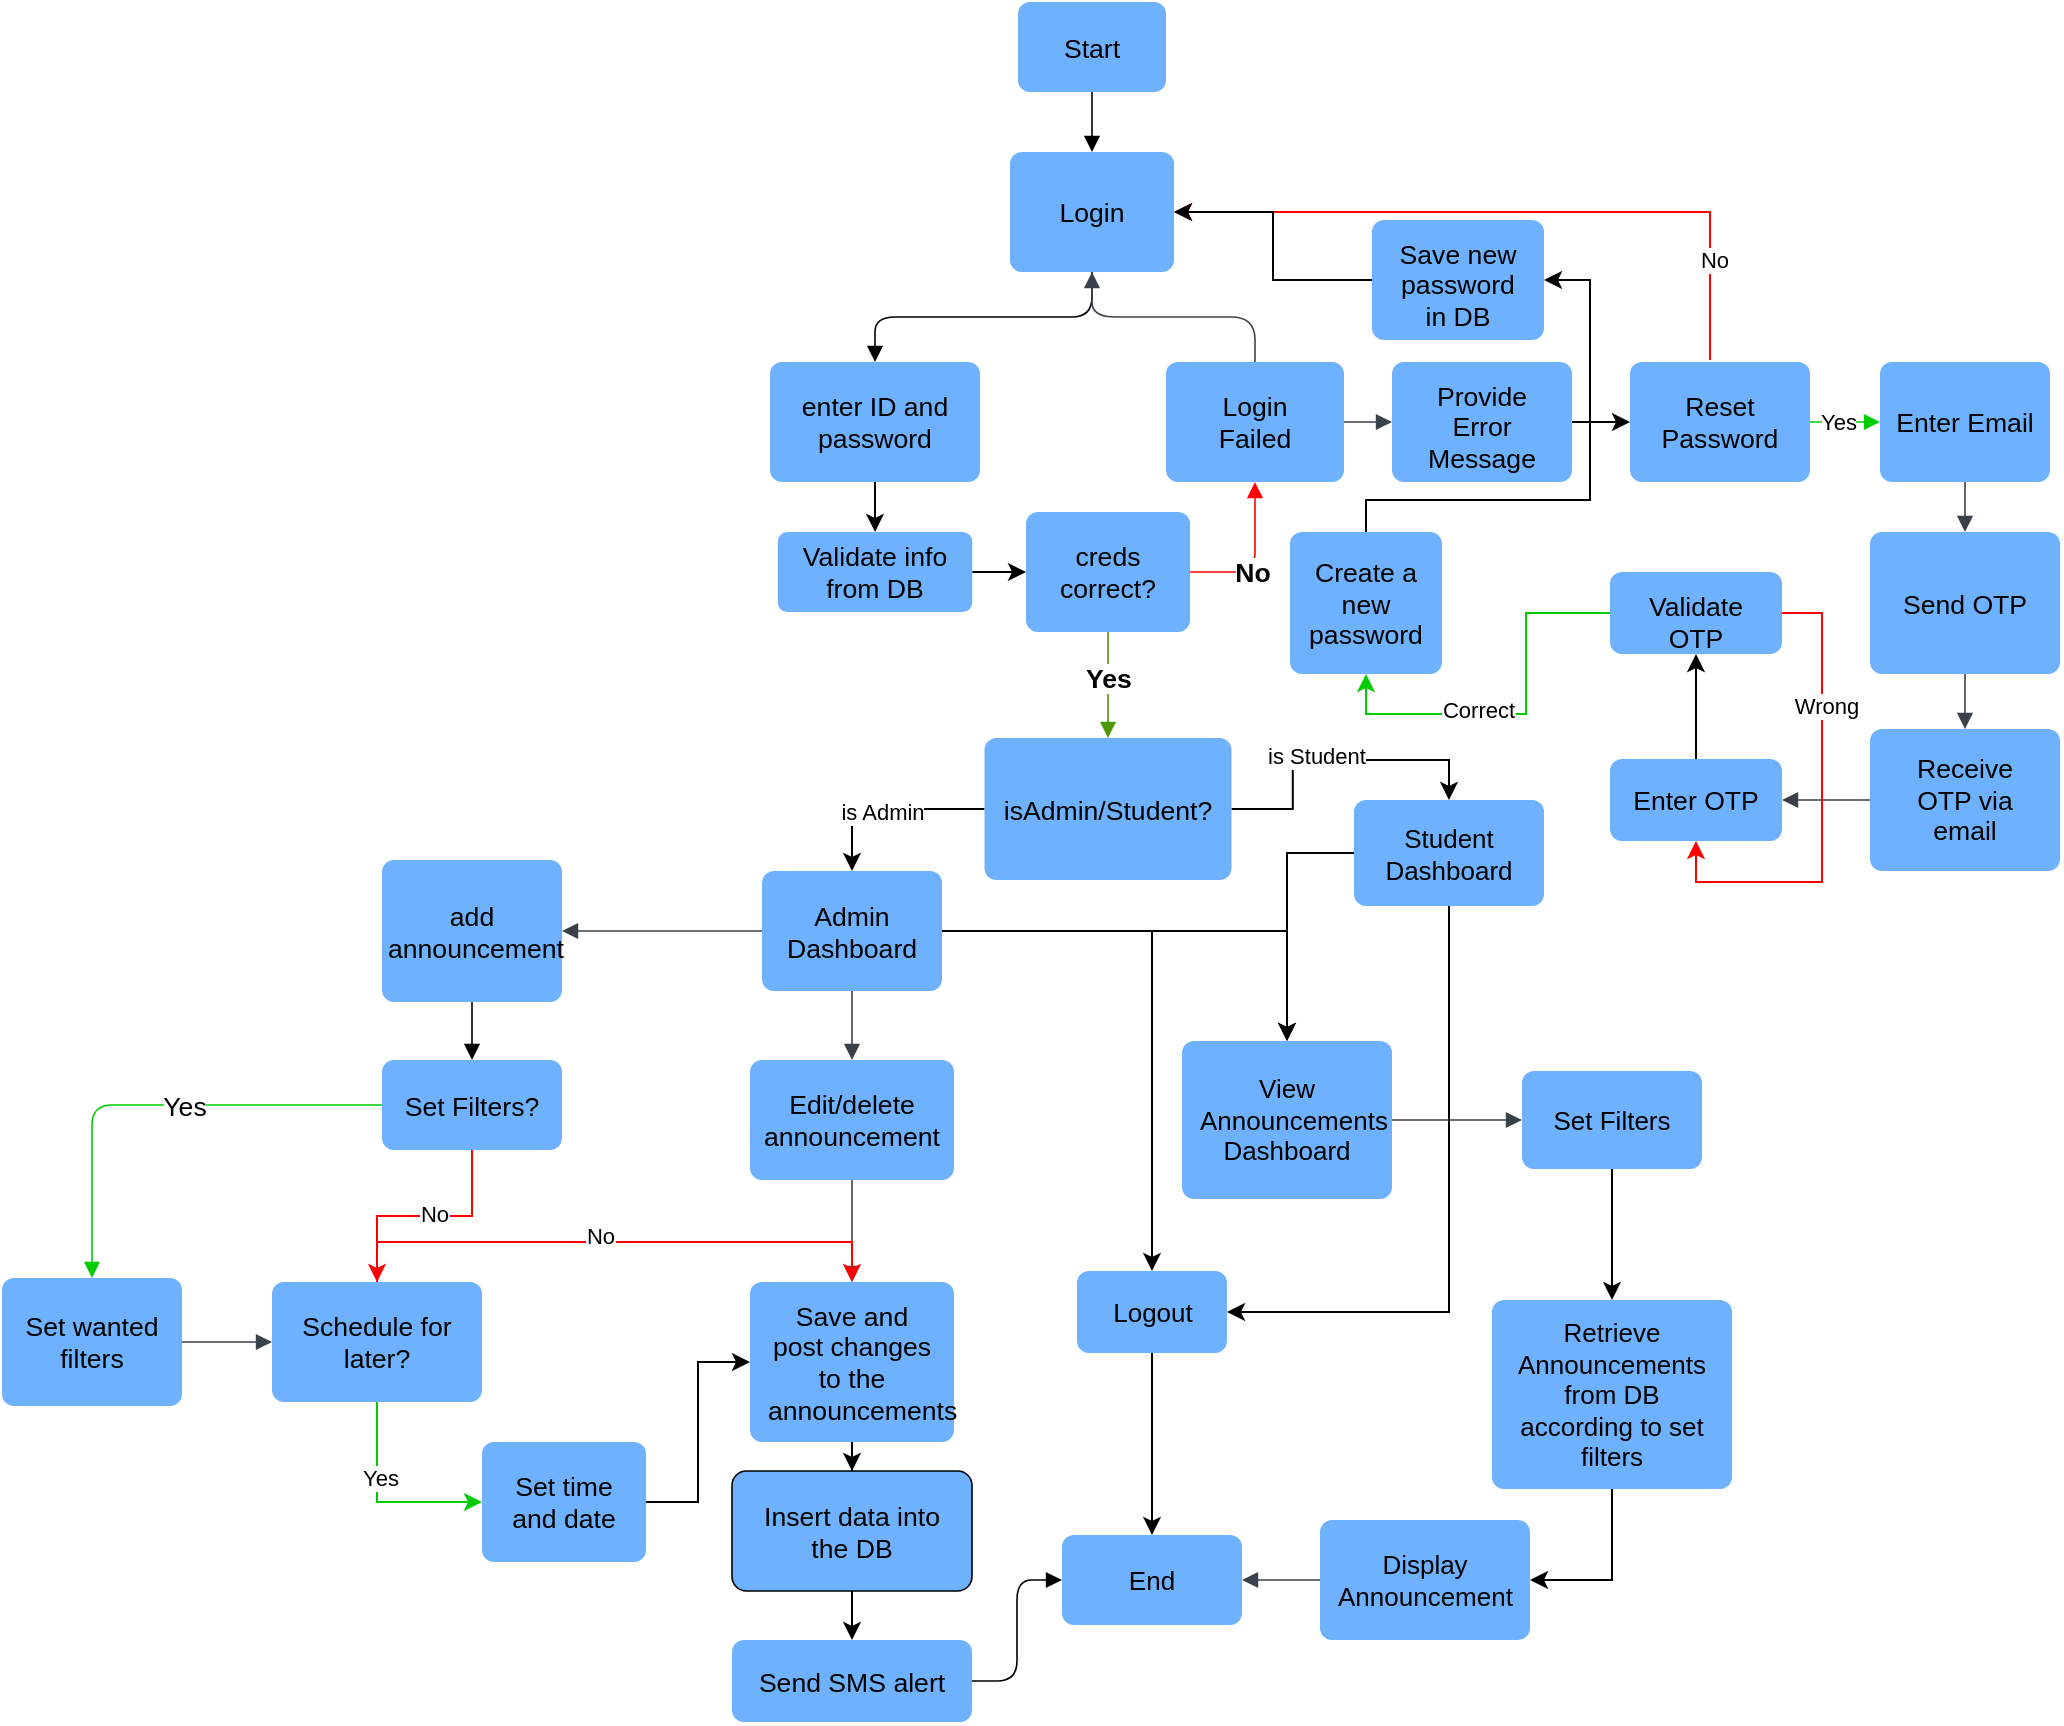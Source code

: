 <mxfile version="24.7.17">
  <diagram name="Page-1" id="hnkYcMc3-_ZvjjTsAqQE">
    <mxGraphModel dx="388" dy="1336" grid="1" gridSize="10" guides="1" tooltips="1" connect="1" arrows="1" fold="1" page="1" pageScale="1" pageWidth="850" pageHeight="1100" math="0" shadow="0">
      <root>
        <mxCell id="0" />
        <mxCell id="1" parent="0" />
        <mxCell id="nOGUD8oPhojXjb2V401F-4" style="edgeStyle=orthogonalEdgeStyle;rounded=0;orthogonalLoop=1;jettySize=auto;html=1;entryX=1;entryY=0.5;entryDx=0;entryDy=0;exitX=0.5;exitY=1;exitDx=0;exitDy=0;" edge="1" parent="1" source="2_ZXfGWKhNFeL8eyKXLf-51" target="2_ZXfGWKhNFeL8eyKXLf-75">
          <mxGeometry relative="1" as="geometry" />
        </mxCell>
        <mxCell id="nOGUD8oPhojXjb2V401F-7" style="edgeStyle=orthogonalEdgeStyle;rounded=0;orthogonalLoop=1;jettySize=auto;html=1;entryX=0.5;entryY=0;entryDx=0;entryDy=0;exitX=0;exitY=0.5;exitDx=0;exitDy=0;" edge="1" parent="1" source="2_ZXfGWKhNFeL8eyKXLf-51" target="2_ZXfGWKhNFeL8eyKXLf-53">
          <mxGeometry relative="1" as="geometry" />
        </mxCell>
        <mxCell id="2_ZXfGWKhNFeL8eyKXLf-51" value="Student Dashboard" style="html=1;overflow=block;blockSpacing=1;whiteSpace=wrap;fontSize=13;align=center;spacing=9;strokeOpacity=0;fillOpacity=100;rounded=1;absoluteArcSize=1;arcSize=12;fillColor=#6db1ff;strokeWidth=0.8;lucidId=y0DcVVx8MoYn;" parent="1" vertex="1">
          <mxGeometry x="1292" y="-240" width="95" height="53" as="geometry" />
        </mxCell>
        <mxCell id="2_ZXfGWKhNFeL8eyKXLf-53" value="View Announcements Dashboard" style="html=1;overflow=block;blockSpacing=1;whiteSpace=wrap;fontSize=13;align=center;spacing=9;strokeOpacity=0;fillOpacity=100;rounded=1;absoluteArcSize=1;arcSize=12;fillColor=#6db1ff;strokeWidth=0.8;lucidId=L_DcjFfuvI_m;" parent="1" vertex="1">
          <mxGeometry x="1206" y="-119.5" width="105" height="79" as="geometry" />
        </mxCell>
        <mxCell id="2_ZXfGWKhNFeL8eyKXLf-54" value="" style="html=1;jettySize=18;whiteSpace=wrap;fontSize=13;strokeColor=#3a414a;strokeOpacity=100;strokeWidth=0.8;rounded=1;arcSize=24;edgeStyle=orthogonalEdgeStyle;startArrow=none;endArrow=block;endFill=1;exitX=1;exitY=0.5;exitPerimeter=0;entryX=0;entryY=0.5;entryPerimeter=0;lucidId=kaEccWbBQLFC;" parent="1" source="2_ZXfGWKhNFeL8eyKXLf-53" target="2_ZXfGWKhNFeL8eyKXLf-55" edge="1">
          <mxGeometry width="100" height="100" relative="1" as="geometry">
            <Array as="points" />
          </mxGeometry>
        </mxCell>
        <mxCell id="nOGUD8oPhojXjb2V401F-1" style="edgeStyle=orthogonalEdgeStyle;rounded=0;orthogonalLoop=1;jettySize=auto;html=1;" edge="1" parent="1" source="2_ZXfGWKhNFeL8eyKXLf-55" target="2_ZXfGWKhNFeL8eyKXLf-57">
          <mxGeometry relative="1" as="geometry" />
        </mxCell>
        <mxCell id="2_ZXfGWKhNFeL8eyKXLf-55" value="Set Filters " style="html=1;overflow=block;blockSpacing=1;whiteSpace=wrap;fontSize=13;align=center;spacing=3.8;strokeOpacity=0;fillOpacity=100;rounded=1;absoluteArcSize=1;arcSize=12;fillColor=#6db1ff;strokeWidth=0.8;lucidId=_aEc2pXezhp2;" parent="1" vertex="1">
          <mxGeometry x="1376" y="-104.5" width="90" height="49" as="geometry" />
        </mxCell>
        <mxCell id="nOGUD8oPhojXjb2V401F-20" style="edgeStyle=orthogonalEdgeStyle;rounded=0;orthogonalLoop=1;jettySize=auto;html=1;entryX=1;entryY=0.5;entryDx=0;entryDy=0;exitX=0.5;exitY=1;exitDx=0;exitDy=0;" edge="1" parent="1" source="2_ZXfGWKhNFeL8eyKXLf-57" target="2_ZXfGWKhNFeL8eyKXLf-59">
          <mxGeometry relative="1" as="geometry">
            <mxPoint x="1446" y="145.5" as="targetPoint" />
          </mxGeometry>
        </mxCell>
        <mxCell id="2_ZXfGWKhNFeL8eyKXLf-57" value="Retrieve Announcements from DB according to set filters" style="html=1;overflow=block;blockSpacing=1;whiteSpace=wrap;fontSize=13;align=center;spacing=9;strokeOpacity=0;fillOpacity=100;rounded=1;absoluteArcSize=1;arcSize=12;fillColor=#6db1ff;strokeWidth=0.8;lucidId=tbEcQM6pkeNV;" parent="1" vertex="1">
          <mxGeometry x="1361" y="10" width="120" height="94.5" as="geometry" />
        </mxCell>
        <mxCell id="2_ZXfGWKhNFeL8eyKXLf-59" value="Display Announcement " style="html=1;overflow=block;blockSpacing=1;whiteSpace=wrap;fontSize=13;align=center;spacing=9;strokeOpacity=0;fillOpacity=100;rounded=1;absoluteArcSize=1;arcSize=12;fillColor=#6db1ff;strokeWidth=0.8;lucidId=VbEcYOm9IM2N;" parent="1" vertex="1">
          <mxGeometry x="1275" y="120" width="105" height="60" as="geometry" />
        </mxCell>
        <mxCell id="2_ZXfGWKhNFeL8eyKXLf-60" value="" style="html=1;jettySize=18;whiteSpace=wrap;fontSize=13;strokeColor=#3a414a;strokeOpacity=100;strokeWidth=0.8;rounded=1;arcSize=24;edgeStyle=orthogonalEdgeStyle;startArrow=none;endArrow=block;endFill=1;exitX=0;exitY=0.5;exitPerimeter=0;entryX=1;entryY=0.5;entryPerimeter=0;lucidId=B7-erczUqKDB;" parent="1" source="2_ZXfGWKhNFeL8eyKXLf-59" target="2_ZXfGWKhNFeL8eyKXLf-73" edge="1">
          <mxGeometry width="100" height="100" relative="1" as="geometry">
            <Array as="points" />
          </mxGeometry>
        </mxCell>
        <mxCell id="2_ZXfGWKhNFeL8eyKXLf-73" value="End" style="html=1;overflow=block;blockSpacing=1;whiteSpace=wrap;fontSize=13;align=center;spacing=9;strokeOpacity=0;fillOpacity=100;rounded=1;absoluteArcSize=1;arcSize=12;fillColor=#6db1ff;strokeWidth=0.8;lucidId=kU-eMG0X.NSm;" parent="1" vertex="1">
          <mxGeometry x="1146" y="127.5" width="90" height="45" as="geometry" />
        </mxCell>
        <mxCell id="nOGUD8oPhojXjb2V401F-3" style="edgeStyle=orthogonalEdgeStyle;rounded=0;orthogonalLoop=1;jettySize=auto;html=1;exitX=0.5;exitY=1;exitDx=0;exitDy=0;" edge="1" parent="1" source="2_ZXfGWKhNFeL8eyKXLf-75" target="2_ZXfGWKhNFeL8eyKXLf-73">
          <mxGeometry relative="1" as="geometry" />
        </mxCell>
        <mxCell id="2_ZXfGWKhNFeL8eyKXLf-75" value="Logout" style="html=1;overflow=block;blockSpacing=1;whiteSpace=wrap;fontSize=13;align=center;spacing=9;strokeColor=#unset;fillOpacity=100;rounded=1;absoluteArcSize=1;arcSize=12;fillColor=#6db1ff;strokeWidth=NaN;lucidId=mg_eoGDlmvcu;" parent="1" vertex="1">
          <mxGeometry x="1153.5" y="-4.5" width="75" height="41" as="geometry" />
        </mxCell>
        <mxCell id="2_ZXfGWKhNFeL8eyKXLf-134" value="" style="html=1;jettySize=18;whiteSpace=wrap;fontSize=13;fontFamily=Helvetica;strokeOpacity=100;strokeWidth=0.8;rounded=1;arcSize=20;edgeStyle=orthogonalEdgeStyle;startArrow=none;endArrow=block;endFill=1;exitX=0.5;exitY=1;exitPerimeter=0;entryX=0.5;entryY=0;entryPerimeter=0;lucidId=K.9eVJLoasTo;" parent="1" source="2_ZXfGWKhNFeL8eyKXLf-184" target="2_ZXfGWKhNFeL8eyKXLf-147" edge="1">
          <mxGeometry width="100" height="100" relative="1" as="geometry">
            <Array as="points" />
          </mxGeometry>
        </mxCell>
        <mxCell id="2_ZXfGWKhNFeL8eyKXLf-135" value="" style="html=1;jettySize=18;whiteSpace=wrap;fontSize=13;fontFamily=Helvetica;strokeOpacity=100;strokeWidth=0.8;rounded=1;arcSize=20;edgeStyle=orthogonalEdgeStyle;startArrow=none;endArrow=block;endFill=1;exitX=0.5;exitY=1;exitPerimeter=0;entryX=0.5;entryY=0;entryPerimeter=0;lucidId=K.9e.YRCC9qG;" parent="1" source="2_ZXfGWKhNFeL8eyKXLf-147" target="2_ZXfGWKhNFeL8eyKXLf-146" edge="1">
          <mxGeometry width="100" height="100" relative="1" as="geometry">
            <Array as="points" />
          </mxGeometry>
        </mxCell>
        <mxCell id="2_ZXfGWKhNFeL8eyKXLf-136" value="" style="html=1;jettySize=18;whiteSpace=wrap;fontSize=13.3;fontFamily=Helvetica;fontStyle=1;strokeOpacity=100;strokeWidth=0.8;rounded=1;arcSize=20;edgeStyle=orthogonalEdgeStyle;startArrow=none;endArrow=block;endFill=1;exitX=0.5;exitY=1;exitPerimeter=0;entryX=0.5;entryY=0;lucidId=K.9eQvwPaJIy;entryDx=0;entryDy=0;strokeColor=#4D9900;" parent="1" source="2_ZXfGWKhNFeL8eyKXLf-145" target="2_ZXfGWKhNFeL8eyKXLf-222" edge="1">
          <mxGeometry width="100" height="100" relative="1" as="geometry">
            <Array as="points" />
            <mxPoint x="1168.28" y="-264" as="targetPoint" />
          </mxGeometry>
        </mxCell>
        <mxCell id="2_ZXfGWKhNFeL8eyKXLf-137" value="Yes" style="text;html=1;resizable=0;labelBackgroundColor=default;align=center;verticalAlign=middle;fontStyle=1;fontSize=13.3;" parent="2_ZXfGWKhNFeL8eyKXLf-136" vertex="1">
          <mxGeometry x="-0.134" relative="1" as="geometry" />
        </mxCell>
        <mxCell id="2_ZXfGWKhNFeL8eyKXLf-138" value="" style="html=1;jettySize=18;whiteSpace=wrap;fontSize=13.3;fontFamily=Helvetica;fontStyle=1;strokeOpacity=100;strokeWidth=0.8;rounded=1;arcSize=20;edgeStyle=orthogonalEdgeStyle;startArrow=none;endArrow=block;endFill=1;exitX=1;exitY=0.5;exitPerimeter=0;entryX=0.5;entryY=1;entryPerimeter=0;lucidId=K.9evI.j~WB2;strokeColor=#FF0000;" parent="1" source="2_ZXfGWKhNFeL8eyKXLf-145" target="2_ZXfGWKhNFeL8eyKXLf-148" edge="1">
          <mxGeometry width="100" height="100" relative="1" as="geometry">
            <Array as="points" />
          </mxGeometry>
        </mxCell>
        <mxCell id="2_ZXfGWKhNFeL8eyKXLf-139" value="No" style="text;html=1;resizable=0;labelBackgroundColor=default;align=center;verticalAlign=middle;fontStyle=1;fontSize=13.3;" parent="2_ZXfGWKhNFeL8eyKXLf-138" vertex="1">
          <mxGeometry x="-0.195" relative="1" as="geometry" />
        </mxCell>
        <mxCell id="2_ZXfGWKhNFeL8eyKXLf-145" value="creds correct?" style="html=1;overflow=block;blockSpacing=1;whiteSpace=wrap;fontSize=13.3;fontFamily=Helvetica;spacing=3.8;strokeOpacity=0;fillOpacity=100;rounded=1;absoluteArcSize=1;arcSize=12;fillColor=#6db1ff;strokeWidth=0.8;lucidId=K.9exEIc7o0W;" parent="1" vertex="1">
          <mxGeometry x="1128" y="-384" width="82" height="60" as="geometry" />
        </mxCell>
        <mxCell id="nOGUD8oPhojXjb2V401F-24" value="" style="edgeStyle=orthogonalEdgeStyle;rounded=0;orthogonalLoop=1;jettySize=auto;html=1;" edge="1" parent="1" source="2_ZXfGWKhNFeL8eyKXLf-146" target="nOGUD8oPhojXjb2V401F-23">
          <mxGeometry relative="1" as="geometry" />
        </mxCell>
        <mxCell id="2_ZXfGWKhNFeL8eyKXLf-146" value="enter ID and   password" style="html=1;overflow=block;blockSpacing=1;whiteSpace=wrap;fontSize=13.3;fontFamily=Helvetica;spacing=3.8;strokeOpacity=0;fillOpacity=100;rounded=1;absoluteArcSize=1;arcSize=12;fillColor=#6db1ff;strokeWidth=0.8;lucidId=K.9eslEnG5fP;" parent="1" vertex="1">
          <mxGeometry x="1000" y="-459" width="105" height="60" as="geometry" />
        </mxCell>
        <mxCell id="2_ZXfGWKhNFeL8eyKXLf-147" value="Login" style="html=1;overflow=block;blockSpacing=1;whiteSpace=wrap;fontSize=13.3;fontFamily=Helvetica;spacing=3.8;strokeOpacity=0;fillOpacity=100;rounded=1;absoluteArcSize=1;arcSize=12;fillColor=#6db1ff;strokeWidth=0.8;lucidId=K.9ed7IGx6v~;" parent="1" vertex="1">
          <mxGeometry x="1120" y="-564" width="82" height="60" as="geometry" />
        </mxCell>
        <mxCell id="2_ZXfGWKhNFeL8eyKXLf-148" value="Login Failed" style="html=1;overflow=block;blockSpacing=1;whiteSpace=wrap;fontSize=13.3;align=center;spacing=9;strokeOpacity=0;fillOpacity=100;rounded=1;absoluteArcSize=1;arcSize=12;fillColor=#6db1ff;strokeWidth=0.8;lucidId=K.9equZy60iD;" parent="1" vertex="1">
          <mxGeometry x="1198" y="-459" width="89" height="60" as="geometry" />
        </mxCell>
        <mxCell id="2_ZXfGWKhNFeL8eyKXLf-149" value="" style="html=1;jettySize=18;whiteSpace=wrap;fontSize=13;strokeColor=#3a414a;strokeOpacity=100;strokeWidth=0.8;rounded=1;arcSize=24;edgeStyle=orthogonalEdgeStyle;startArrow=none;endArrow=block;endFill=1;exitX=0.5;exitY=0;exitPerimeter=0;entryX=0.5;entryY=1;entryPerimeter=0;lucidId=K.9ewVkB_Q7v;" parent="1" source="2_ZXfGWKhNFeL8eyKXLf-148" target="2_ZXfGWKhNFeL8eyKXLf-147" edge="1">
          <mxGeometry width="100" height="100" relative="1" as="geometry">
            <Array as="points" />
          </mxGeometry>
        </mxCell>
        <mxCell id="2_ZXfGWKhNFeL8eyKXLf-151" value=" add announcement " style="html=1;overflow=block;blockSpacing=1;whiteSpace=wrap;fontSize=13.3;align=center;spacing=3.8;strokeOpacity=0;fillOpacity=100;rounded=1;absoluteArcSize=1;arcSize=12;fillColor=#6db1ff;strokeWidth=0.8;lucidId=K.9ej97ZGr-u;" parent="1" vertex="1">
          <mxGeometry x="806" y="-210" width="90" height="71" as="geometry" />
        </mxCell>
        <mxCell id="2_ZXfGWKhNFeL8eyKXLf-166" value="" style="html=1;jettySize=18;whiteSpace=wrap;fontSize=13;strokeColor=#3a414a;strokeOpacity=100;strokeWidth=0.8;rounded=1;arcSize=24;edgeStyle=orthogonalEdgeStyle;startArrow=none;endArrow=block;endFill=1;exitX=1;exitY=0.5;exitPerimeter=0;lucidId=Bj-eYjTZ_88u;entryX=0;entryY=0.5;entryDx=0;entryDy=0;" parent="1" source="2_ZXfGWKhNFeL8eyKXLf-148" target="nOGUD8oPhojXjb2V401F-51" edge="1">
          <mxGeometry width="100" height="100" relative="1" as="geometry">
            <Array as="points" />
            <mxPoint x="1340" y="-430" as="targetPoint" />
          </mxGeometry>
        </mxCell>
        <mxCell id="nOGUD8oPhojXjb2V401F-37" style="edgeStyle=orthogonalEdgeStyle;rounded=0;orthogonalLoop=1;jettySize=auto;html=1;entryX=1;entryY=0.5;entryDx=0;entryDy=0;strokeColor=#FF0000;" edge="1" parent="1" target="2_ZXfGWKhNFeL8eyKXLf-147">
          <mxGeometry relative="1" as="geometry">
            <mxPoint x="1470" y="-460" as="sourcePoint" />
            <Array as="points">
              <mxPoint x="1470" y="-534" />
            </Array>
          </mxGeometry>
        </mxCell>
        <mxCell id="nOGUD8oPhojXjb2V401F-42" value="No" style="edgeLabel;html=1;align=center;verticalAlign=middle;resizable=0;points=[];" vertex="1" connectable="0" parent="nOGUD8oPhojXjb2V401F-37">
          <mxGeometry x="-0.707" y="-2" relative="1" as="geometry">
            <mxPoint as="offset" />
          </mxGeometry>
        </mxCell>
        <mxCell id="2_ZXfGWKhNFeL8eyKXLf-167" value="Reset Password" style="html=1;overflow=block;blockSpacing=1;whiteSpace=wrap;fontSize=13.3;align=center;spacing=9;strokeOpacity=0;fillOpacity=100;rounded=1;absoluteArcSize=1;arcSize=12;fillColor=#6db1ff;strokeWidth=0.8;lucidId=Bj-euKAR-KB~;" parent="1" vertex="1">
          <mxGeometry x="1430" y="-459" width="90" height="60" as="geometry" />
        </mxCell>
        <mxCell id="2_ZXfGWKhNFeL8eyKXLf-168" value="" style="html=1;jettySize=18;whiteSpace=wrap;fontSize=13;strokeColor=#00CC00;strokeOpacity=100;strokeWidth=0.8;rounded=1;arcSize=24;edgeStyle=orthogonalEdgeStyle;startArrow=none;endArrow=block;endFill=1;exitX=1;exitY=0.5;exitPerimeter=0;entryX=0;entryY=0.5;entryPerimeter=0;lucidId=Bj-eaP15M8S2;" parent="1" source="2_ZXfGWKhNFeL8eyKXLf-167" target="2_ZXfGWKhNFeL8eyKXLf-169" edge="1">
          <mxGeometry width="100" height="100" relative="1" as="geometry">
            <Array as="points" />
          </mxGeometry>
        </mxCell>
        <mxCell id="nOGUD8oPhojXjb2V401F-39" value="Yes" style="edgeLabel;html=1;align=center;verticalAlign=middle;resizable=0;points=[];" vertex="1" connectable="0" parent="2_ZXfGWKhNFeL8eyKXLf-168">
          <mxGeometry x="-0.211" relative="1" as="geometry">
            <mxPoint as="offset" />
          </mxGeometry>
        </mxCell>
        <mxCell id="2_ZXfGWKhNFeL8eyKXLf-169" value="Enter Email" style="html=1;overflow=block;blockSpacing=1;whiteSpace=wrap;fontSize=13.3;align=center;spacing=3.8;strokeOpacity=0;fillOpacity=100;rounded=1;absoluteArcSize=1;arcSize=12;fillColor=#6db1ff;strokeWidth=0.8;lucidId=Bj-eQkSUoG~K;" parent="1" vertex="1">
          <mxGeometry x="1555" y="-459" width="85" height="60" as="geometry" />
        </mxCell>
        <mxCell id="2_ZXfGWKhNFeL8eyKXLf-170" value="" style="html=1;jettySize=18;whiteSpace=wrap;fontSize=13;strokeColor=#3a414a;strokeOpacity=100;strokeWidth=0.8;rounded=1;arcSize=24;edgeStyle=orthogonalEdgeStyle;startArrow=none;endArrow=block;endFill=1;exitX=0.5;exitY=1;exitPerimeter=0;entryX=0.5;entryY=0;entryPerimeter=0;lucidId=Bj-eEgiVr37c;" parent="1" source="nOGUD8oPhojXjb2V401F-43" target="2_ZXfGWKhNFeL8eyKXLf-171" edge="1">
          <mxGeometry width="100" height="100" relative="1" as="geometry">
            <Array as="points" />
          </mxGeometry>
        </mxCell>
        <mxCell id="2_ZXfGWKhNFeL8eyKXLf-171" value="Receive OTP via email" style="html=1;overflow=block;blockSpacing=1;whiteSpace=wrap;fontSize=13.3;align=center;spacing=9;strokeOpacity=0;fillOpacity=100;rounded=1;absoluteArcSize=1;arcSize=12;fillColor=#6db1ff;strokeWidth=0.8;lucidId=Bj-ez~zHsnsT;" parent="1" vertex="1">
          <mxGeometry x="1550" y="-275.5" width="95" height="71" as="geometry" />
        </mxCell>
        <mxCell id="2_ZXfGWKhNFeL8eyKXLf-172" value="" style="html=1;jettySize=18;whiteSpace=wrap;fontSize=13;strokeColor=#3a414a;strokeOpacity=100;strokeWidth=0.8;rounded=1;arcSize=24;edgeStyle=orthogonalEdgeStyle;startArrow=none;endArrow=block;endFill=1;exitX=0;exitY=0.5;exitPerimeter=0;entryX=1;entryY=0.5;entryPerimeter=0;lucidId=Bj-eA0WXqkFm;" parent="1" source="2_ZXfGWKhNFeL8eyKXLf-171" target="2_ZXfGWKhNFeL8eyKXLf-173" edge="1">
          <mxGeometry width="100" height="100" relative="1" as="geometry">
            <Array as="points" />
          </mxGeometry>
        </mxCell>
        <mxCell id="nOGUD8oPhojXjb2V401F-46" value="" style="edgeStyle=orthogonalEdgeStyle;rounded=0;orthogonalLoop=1;jettySize=auto;html=1;" edge="1" parent="1" source="2_ZXfGWKhNFeL8eyKXLf-173" target="nOGUD8oPhojXjb2V401F-45">
          <mxGeometry relative="1" as="geometry" />
        </mxCell>
        <mxCell id="2_ZXfGWKhNFeL8eyKXLf-173" value="Enter OTP" style="html=1;overflow=block;blockSpacing=1;whiteSpace=wrap;fontSize=13.3;align=center;spacing=9;strokeOpacity=0;fillOpacity=100;rounded=1;absoluteArcSize=1;arcSize=12;fillColor=#6db1ff;strokeWidth=0.8;lucidId=Bj-eCUicOYDn;" parent="1" vertex="1">
          <mxGeometry x="1420" y="-260.5" width="86" height="41" as="geometry" />
        </mxCell>
        <mxCell id="nOGUD8oPhojXjb2V401F-35" style="edgeStyle=orthogonalEdgeStyle;rounded=0;orthogonalLoop=1;jettySize=auto;html=1;entryX=1;entryY=0.5;entryDx=0;entryDy=0;" edge="1" parent="1" source="2_ZXfGWKhNFeL8eyKXLf-176" target="nOGUD8oPhojXjb2V401F-32">
          <mxGeometry relative="1" as="geometry">
            <Array as="points">
              <mxPoint x="1298" y="-390" />
              <mxPoint x="1410" y="-390" />
              <mxPoint x="1410" y="-500" />
            </Array>
          </mxGeometry>
        </mxCell>
        <mxCell id="2_ZXfGWKhNFeL8eyKXLf-176" value="Create a new password" style="html=1;overflow=block;blockSpacing=1;whiteSpace=wrap;fontSize=13.3;align=center;spacing=9;strokeOpacity=0;fillOpacity=100;rounded=1;absoluteArcSize=1;arcSize=12;fillColor=#6db1ff;strokeWidth=0.8;lucidId=Lj-eNs.q3o7L;" parent="1" vertex="1">
          <mxGeometry x="1260" y="-374" width="76" height="71" as="geometry" />
        </mxCell>
        <mxCell id="2_ZXfGWKhNFeL8eyKXLf-184" value="Start" style="html=1;overflow=block;blockSpacing=1;whiteSpace=wrap;fontSize=13.3;spacing=9;strokeOpacity=0;fillOpacity=100;rounded=1;absoluteArcSize=1;arcSize=12;fillColor=#6db1ff;strokeWidth=0.8;lucidId=GT-eb5peJyZ0;" parent="1" vertex="1">
          <mxGeometry x="1124" y="-639" width="74" height="45" as="geometry" />
        </mxCell>
        <mxCell id="nOGUD8oPhojXjb2V401F-13" style="edgeStyle=orthogonalEdgeStyle;rounded=0;orthogonalLoop=1;jettySize=auto;html=1;entryX=0.5;entryY=0;entryDx=0;entryDy=0;strokeColor=#FF0000;" edge="1" parent="1" source="2_ZXfGWKhNFeL8eyKXLf-190" target="2_ZXfGWKhNFeL8eyKXLf-210">
          <mxGeometry relative="1" as="geometry" />
        </mxCell>
        <mxCell id="nOGUD8oPhojXjb2V401F-14" value="No" style="edgeLabel;html=1;align=center;verticalAlign=middle;resizable=0;points=[];" vertex="1" connectable="0" parent="nOGUD8oPhojXjb2V401F-13">
          <mxGeometry x="-0.079" y="-1" relative="1" as="geometry">
            <mxPoint as="offset" />
          </mxGeometry>
        </mxCell>
        <mxCell id="2_ZXfGWKhNFeL8eyKXLf-190" value="Set Filters?" style="html=1;overflow=block;blockSpacing=1;whiteSpace=wrap;fontSize=13.3;fontFamily=Helvetica;align=center;spacing=3.8;strokeOpacity=0;fillOpacity=100;rounded=1;absoluteArcSize=1;arcSize=12;fillColor=#6db1ff;strokeWidth=0.8;lucidId=K.9ePZV6msXv;" parent="1" vertex="1">
          <mxGeometry x="806" y="-110" width="90" height="45" as="geometry" />
        </mxCell>
        <mxCell id="2_ZXfGWKhNFeL8eyKXLf-191" value="" style="html=1;jettySize=18;whiteSpace=wrap;fontSize=13.3;fontFamily=Helvetica;strokeOpacity=100;strokeWidth=0.8;rounded=1;arcSize=20;edgeStyle=orthogonalEdgeStyle;startArrow=none;endArrow=block;endFill=1;exitX=0;exitY=0.5;exitPerimeter=0;entryX=0.5;entryY=0;entryPerimeter=0;lucidId=K.9eZbUQZ3kJ;strokeColor=#00CC00;" parent="1" source="2_ZXfGWKhNFeL8eyKXLf-190" target="2_ZXfGWKhNFeL8eyKXLf-196" edge="1">
          <mxGeometry width="100" height="100" relative="1" as="geometry">
            <Array as="points" />
          </mxGeometry>
        </mxCell>
        <mxCell id="2_ZXfGWKhNFeL8eyKXLf-192" value="Yes" style="text;html=1;resizable=0;labelBackgroundColor=default;align=center;verticalAlign=middle;fontSize=13.3;" parent="2_ZXfGWKhNFeL8eyKXLf-191" vertex="1">
          <mxGeometry x="-0.139" relative="1" as="geometry" />
        </mxCell>
        <mxCell id="2_ZXfGWKhNFeL8eyKXLf-193" value="" style="html=1;jettySize=18;whiteSpace=wrap;fontSize=13;fontFamily=Helvetica;strokeOpacity=100;strokeWidth=0.8;rounded=1;arcSize=20;edgeStyle=orthogonalEdgeStyle;startArrow=none;endArrow=block;endFill=1;exitX=0.5;exitY=1;entryX=0.5;entryY=0;entryPerimeter=0;lucidId=K.9eV1ga0kcB;exitDx=0;exitDy=0;" parent="1" source="2_ZXfGWKhNFeL8eyKXLf-151" target="2_ZXfGWKhNFeL8eyKXLf-190" edge="1">
          <mxGeometry width="100" height="100" relative="1" as="geometry">
            <Array as="points" />
            <mxPoint x="626" y="-133" as="sourcePoint" />
          </mxGeometry>
        </mxCell>
        <mxCell id="2_ZXfGWKhNFeL8eyKXLf-194" value="" style="html=1;jettySize=18;whiteSpace=wrap;fontSize=13;fontFamily=Helvetica;strokeOpacity=100;strokeWidth=0.8;rounded=1;arcSize=20;edgeStyle=orthogonalEdgeStyle;startArrow=none;endArrow=block;endFill=1;exitX=1;exitY=0.5;exitPerimeter=0;entryX=0;entryY=0.5;lucidId=K.9ewx5oLxC3;entryDx=0;entryDy=0;" parent="1" source="2_ZXfGWKhNFeL8eyKXLf-199" edge="1" target="2_ZXfGWKhNFeL8eyKXLf-73">
          <mxGeometry width="100" height="100" relative="1" as="geometry">
            <Array as="points" />
            <mxPoint x="1175" y="-4" as="targetPoint" />
          </mxGeometry>
        </mxCell>
        <mxCell id="2_ZXfGWKhNFeL8eyKXLf-195" value="" style="html=1;jettySize=18;whiteSpace=wrap;fontSize=13;strokeColor=#3a414a;strokeOpacity=100;strokeWidth=0.8;rounded=1;arcSize=24;edgeStyle=orthogonalEdgeStyle;startArrow=none;endArrow=block;endFill=1;exitX=0;exitY=0.5;exitPerimeter=0;entryX=1;entryY=0.5;lucidId=K.9e8S55~GWJ;entryDx=0;entryDy=0;" parent="1" source="2_ZXfGWKhNFeL8eyKXLf-206" target="2_ZXfGWKhNFeL8eyKXLf-151" edge="1">
          <mxGeometry width="100" height="100" relative="1" as="geometry">
            <Array as="points" />
            <mxPoint x="671" y="-169" as="targetPoint" />
          </mxGeometry>
        </mxCell>
        <mxCell id="2_ZXfGWKhNFeL8eyKXLf-196" value="Set wanted filters" style="html=1;overflow=block;blockSpacing=1;whiteSpace=wrap;fontSize=13.3;align=center;spacing=3.8;strokeOpacity=0;fillOpacity=100;rounded=1;absoluteArcSize=1;arcSize=12;fillColor=#6db1ff;strokeWidth=0.8;lucidId=K.9eCEkx3pMG;" parent="1" vertex="1">
          <mxGeometry x="616" y="-1" width="90" height="64" as="geometry" />
        </mxCell>
        <mxCell id="2_ZXfGWKhNFeL8eyKXLf-197" value="" style="html=1;jettySize=18;whiteSpace=wrap;fontSize=13;strokeColor=#3a414a;strokeOpacity=100;strokeWidth=0.8;rounded=1;arcSize=24;edgeStyle=orthogonalEdgeStyle;startArrow=none;endArrow=block;endFill=1;exitX=1;exitY=0.5;exitPerimeter=0;entryX=0;entryY=0.5;entryPerimeter=0;lucidId=K.9eAXrg4sPv;" parent="1" source="2_ZXfGWKhNFeL8eyKXLf-196" target="2_ZXfGWKhNFeL8eyKXLf-210" edge="1">
          <mxGeometry width="100" height="100" relative="1" as="geometry">
            <Array as="points" />
          </mxGeometry>
        </mxCell>
        <mxCell id="nOGUD8oPhojXjb2V401F-27" value="" style="edgeStyle=orthogonalEdgeStyle;rounded=0;orthogonalLoop=1;jettySize=auto;html=1;" edge="1" parent="1" source="2_ZXfGWKhNFeL8eyKXLf-198" target="nOGUD8oPhojXjb2V401F-26">
          <mxGeometry relative="1" as="geometry" />
        </mxCell>
        <mxCell id="2_ZXfGWKhNFeL8eyKXLf-198" value="Save and post changes to the announcements" style="html=1;overflow=block;blockSpacing=1;whiteSpace=wrap;fontSize=13.3;align=center;spacing=9;strokeOpacity=0;fillOpacity=100;rounded=1;absoluteArcSize=1;arcSize=12;fillColor=#6db1ff;strokeWidth=0.8;lucidId=K.9e9UIpHzbe;" parent="1" vertex="1">
          <mxGeometry x="990" y="1" width="102" height="80" as="geometry" />
        </mxCell>
        <mxCell id="2_ZXfGWKhNFeL8eyKXLf-199" value="Send SMS alert" style="html=1;overflow=block;blockSpacing=1;whiteSpace=wrap;fontSize=13.3;align=center;spacing=9;strokeOpacity=0;fillOpacity=100;rounded=1;absoluteArcSize=1;arcSize=12;fillColor=#6db1ff;strokeWidth=0.8;lucidId=K.9ekqbUyH-I;" parent="1" vertex="1">
          <mxGeometry x="981" y="180" width="120" height="41" as="geometry" />
        </mxCell>
        <mxCell id="2_ZXfGWKhNFeL8eyKXLf-203" value="" style="html=1;jettySize=18;whiteSpace=wrap;fontSize=13;strokeColor=#3a414a;strokeOpacity=100;strokeWidth=0.8;rounded=1;arcSize=24;edgeStyle=orthogonalEdgeStyle;startArrow=none;endArrow=block;endFill=1;exitX=0.5;exitY=1;exitPerimeter=0;entryX=0.5;entryY=0;entryPerimeter=0;lucidId=K.9eH3u-lquY;" parent="1" source="2_ZXfGWKhNFeL8eyKXLf-206" target="2_ZXfGWKhNFeL8eyKXLf-204" edge="1">
          <mxGeometry width="100" height="100" relative="1" as="geometry">
            <Array as="points" />
          </mxGeometry>
        </mxCell>
        <mxCell id="2_ZXfGWKhNFeL8eyKXLf-204" value="Edit/delete announcement" style="html=1;overflow=block;blockSpacing=1;whiteSpace=wrap;fontSize=13.3;fontColor=default;align=center;spacing=3.8;strokeOpacity=0;fillOpacity=100;rounded=1;absoluteArcSize=1;arcSize=12;fillColor=#6db1ff;strokeWidth=0.8;lucidId=K.9elMyOtj8l;" parent="1" vertex="1">
          <mxGeometry x="990" y="-110" width="102" height="60" as="geometry" />
        </mxCell>
        <mxCell id="2_ZXfGWKhNFeL8eyKXLf-205" value="" style="html=1;jettySize=18;whiteSpace=wrap;fontSize=13;strokeColor=#3a414a;strokeOpacity=100;strokeWidth=0.8;rounded=1;arcSize=24;edgeStyle=orthogonalEdgeStyle;startArrow=none;endArrow=block;endFill=1;exitX=0.5;exitY=1;entryX=0.5;entryY=0;entryPerimeter=0;lucidId=K.9e97Q1aUed;exitDx=0;exitDy=0;" parent="1" source="2_ZXfGWKhNFeL8eyKXLf-204" target="2_ZXfGWKhNFeL8eyKXLf-198" edge="1">
          <mxGeometry width="100" height="100" relative="1" as="geometry">
            <Array as="points" />
          </mxGeometry>
        </mxCell>
        <mxCell id="nOGUD8oPhojXjb2V401F-6" style="edgeStyle=orthogonalEdgeStyle;rounded=0;orthogonalLoop=1;jettySize=auto;html=1;entryX=0.5;entryY=0;entryDx=0;entryDy=0;" edge="1" parent="1" source="2_ZXfGWKhNFeL8eyKXLf-206" target="2_ZXfGWKhNFeL8eyKXLf-53">
          <mxGeometry relative="1" as="geometry" />
        </mxCell>
        <mxCell id="nOGUD8oPhojXjb2V401F-21" style="edgeStyle=orthogonalEdgeStyle;rounded=0;orthogonalLoop=1;jettySize=auto;html=1;entryX=0.5;entryY=0;entryDx=0;entryDy=0;" edge="1" parent="1" source="2_ZXfGWKhNFeL8eyKXLf-206" target="2_ZXfGWKhNFeL8eyKXLf-75">
          <mxGeometry relative="1" as="geometry" />
        </mxCell>
        <mxCell id="2_ZXfGWKhNFeL8eyKXLf-206" value="Admin Dashboard" style="html=1;overflow=block;blockSpacing=1;whiteSpace=wrap;fontSize=13.3;fontFamily=Helvetica;spacing=3.8;strokeOpacity=0;fillOpacity=100;rounded=1;absoluteArcSize=1;arcSize=12;fillColor=#6db1ff;strokeWidth=0.8;lucidId=K.9esvh4-SU-;" parent="1" vertex="1">
          <mxGeometry x="996" y="-204.5" width="90" height="60" as="geometry" />
        </mxCell>
        <mxCell id="nOGUD8oPhojXjb2V401F-9" style="edgeStyle=orthogonalEdgeStyle;rounded=0;orthogonalLoop=1;jettySize=auto;html=1;exitX=0.5;exitY=0;exitDx=0;exitDy=0;entryX=0.5;entryY=0;entryDx=0;entryDy=0;strokeColor=#FF0000;" edge="1" parent="1" source="2_ZXfGWKhNFeL8eyKXLf-210" target="2_ZXfGWKhNFeL8eyKXLf-198">
          <mxGeometry relative="1" as="geometry">
            <mxPoint x="1056" y="85.5" as="targetPoint" />
          </mxGeometry>
        </mxCell>
        <mxCell id="nOGUD8oPhojXjb2V401F-10" value="No" style="edgeLabel;html=1;align=center;verticalAlign=middle;resizable=0;points=[];" vertex="1" connectable="0" parent="nOGUD8oPhojXjb2V401F-9">
          <mxGeometry x="-0.055" y="3" relative="1" as="geometry">
            <mxPoint as="offset" />
          </mxGeometry>
        </mxCell>
        <mxCell id="nOGUD8oPhojXjb2V401F-15" style="edgeStyle=orthogonalEdgeStyle;rounded=0;orthogonalLoop=1;jettySize=auto;html=1;exitX=0.5;exitY=1;exitDx=0;exitDy=0;entryX=0;entryY=0.5;entryDx=0;entryDy=0;strokeColor=#00CC00;" edge="1" parent="1" source="2_ZXfGWKhNFeL8eyKXLf-210" target="2_ZXfGWKhNFeL8eyKXLf-215">
          <mxGeometry relative="1" as="geometry" />
        </mxCell>
        <mxCell id="nOGUD8oPhojXjb2V401F-16" value="Yes" style="edgeLabel;html=1;align=center;verticalAlign=middle;resizable=0;points=[];" vertex="1" connectable="0" parent="nOGUD8oPhojXjb2V401F-15">
          <mxGeometry x="-0.266" y="1" relative="1" as="geometry">
            <mxPoint as="offset" />
          </mxGeometry>
        </mxCell>
        <mxCell id="2_ZXfGWKhNFeL8eyKXLf-210" value="Schedule for later?" style="html=1;overflow=block;blockSpacing=1;whiteSpace=wrap;fontSize=13.3;spacing=9;strokeOpacity=0;fillOpacity=100;rounded=1;absoluteArcSize=1;arcSize=12;fillColor=#6db1ff;strokeWidth=0.8;lucidId=oO-eZGi7Y0MT;" parent="1" vertex="1">
          <mxGeometry x="751" y="1" width="105" height="60" as="geometry" />
        </mxCell>
        <mxCell id="nOGUD8oPhojXjb2V401F-18" style="edgeStyle=orthogonalEdgeStyle;rounded=0;orthogonalLoop=1;jettySize=auto;html=1;entryX=0;entryY=0.5;entryDx=0;entryDy=0;" edge="1" parent="1" source="2_ZXfGWKhNFeL8eyKXLf-215" target="2_ZXfGWKhNFeL8eyKXLf-198">
          <mxGeometry relative="1" as="geometry" />
        </mxCell>
        <mxCell id="2_ZXfGWKhNFeL8eyKXLf-215" value="Set time and date" style="html=1;overflow=block;blockSpacing=1;whiteSpace=wrap;fontSize=13.3;spacing=9;strokeOpacity=0;fillOpacity=100;rounded=1;absoluteArcSize=1;arcSize=12;fillColor=#6db1ff;strokeWidth=0.8;lucidId=NR-eGa.vYzNw;" parent="1" vertex="1">
          <mxGeometry x="856" y="81" width="82" height="60" as="geometry" />
        </mxCell>
        <mxCell id="2_ZXfGWKhNFeL8eyKXLf-224" style="edgeStyle=orthogonalEdgeStyle;rounded=0;orthogonalLoop=1;jettySize=auto;html=1;entryX=0.5;entryY=0;entryDx=0;entryDy=0;" parent="1" source="2_ZXfGWKhNFeL8eyKXLf-222" target="2_ZXfGWKhNFeL8eyKXLf-206" edge="1">
          <mxGeometry relative="1" as="geometry" />
        </mxCell>
        <mxCell id="2_ZXfGWKhNFeL8eyKXLf-226" value="is Admin" style="edgeLabel;html=1;align=center;verticalAlign=middle;resizable=0;points=[];" parent="2_ZXfGWKhNFeL8eyKXLf-224" vertex="1" connectable="0">
          <mxGeometry x="0.071" y="1" relative="1" as="geometry">
            <mxPoint as="offset" />
          </mxGeometry>
        </mxCell>
        <mxCell id="2_ZXfGWKhNFeL8eyKXLf-225" style="edgeStyle=orthogonalEdgeStyle;rounded=0;orthogonalLoop=1;jettySize=auto;html=1;entryX=0.5;entryY=0;entryDx=0;entryDy=0;" parent="1" source="2_ZXfGWKhNFeL8eyKXLf-222" target="2_ZXfGWKhNFeL8eyKXLf-51" edge="1">
          <mxGeometry relative="1" as="geometry" />
        </mxCell>
        <mxCell id="2_ZXfGWKhNFeL8eyKXLf-227" value="is Student" style="edgeLabel;html=1;align=center;verticalAlign=middle;resizable=0;points=[];" parent="2_ZXfGWKhNFeL8eyKXLf-225" vertex="1" connectable="0">
          <mxGeometry x="-0.137" y="2" relative="1" as="geometry">
            <mxPoint as="offset" />
          </mxGeometry>
        </mxCell>
        <mxCell id="2_ZXfGWKhNFeL8eyKXLf-222" value="isAdmin/Student?" style="html=1;overflow=block;blockSpacing=1;whiteSpace=wrap;fontSize=13.3;align=center;spacing=9;strokeOpacity=0;fillOpacity=100;rounded=1;absoluteArcSize=1;arcSize=12;fillColor=#6db1ff;strokeWidth=0.8;lucidId=K.9ef97v9eRf;" parent="1" vertex="1">
          <mxGeometry x="1107.25" y="-271" width="123.5" height="71" as="geometry" />
        </mxCell>
        <mxCell id="nOGUD8oPhojXjb2V401F-25" style="edgeStyle=orthogonalEdgeStyle;rounded=0;orthogonalLoop=1;jettySize=auto;html=1;exitX=1;exitY=0.5;exitDx=0;exitDy=0;entryX=0;entryY=0.5;entryDx=0;entryDy=0;" edge="1" parent="1" source="nOGUD8oPhojXjb2V401F-23" target="2_ZXfGWKhNFeL8eyKXLf-145">
          <mxGeometry relative="1" as="geometry" />
        </mxCell>
        <mxCell id="nOGUD8oPhojXjb2V401F-23" value="Validate info from DB" style="whiteSpace=wrap;html=1;fontSize=13.3;fillColor=#6db1ff;spacing=3.8;rounded=1;arcSize=12;strokeWidth=0.8;strokeColor=none;" vertex="1" parent="1">
          <mxGeometry x="1003.88" y="-374" width="97.25" height="40" as="geometry" />
        </mxCell>
        <mxCell id="nOGUD8oPhojXjb2V401F-28" style="edgeStyle=orthogonalEdgeStyle;rounded=0;orthogonalLoop=1;jettySize=auto;html=1;entryX=0.5;entryY=0;entryDx=0;entryDy=0;" edge="1" parent="1" source="nOGUD8oPhojXjb2V401F-26" target="2_ZXfGWKhNFeL8eyKXLf-199">
          <mxGeometry relative="1" as="geometry" />
        </mxCell>
        <mxCell id="nOGUD8oPhojXjb2V401F-26" value="Insert data into the DB" style="whiteSpace=wrap;html=1;fontSize=13.3;fillColor=#6db1ff;spacing=9;rounded=1;arcSize=12;strokeWidth=0.8;" vertex="1" parent="1">
          <mxGeometry x="981" y="95.5" width="120" height="60" as="geometry" />
        </mxCell>
        <mxCell id="nOGUD8oPhojXjb2V401F-36" style="edgeStyle=orthogonalEdgeStyle;rounded=0;orthogonalLoop=1;jettySize=auto;html=1;" edge="1" parent="1" source="nOGUD8oPhojXjb2V401F-32" target="2_ZXfGWKhNFeL8eyKXLf-147">
          <mxGeometry relative="1" as="geometry">
            <mxPoint x="1220" y="-530" as="targetPoint" />
          </mxGeometry>
        </mxCell>
        <mxCell id="nOGUD8oPhojXjb2V401F-32" value="Save new password in DB" style="html=1;overflow=block;blockSpacing=1;whiteSpace=wrap;fontSize=13.3;align=center;spacing=9;strokeOpacity=0;fillOpacity=100;rounded=1;absoluteArcSize=1;arcSize=12;fillColor=#6db1ff;strokeWidth=0.8;lucidId=Bj-eCUicOYDn;" vertex="1" parent="1">
          <mxGeometry x="1301" y="-530" width="86" height="60" as="geometry" />
        </mxCell>
        <mxCell id="nOGUD8oPhojXjb2V401F-44" value="" style="html=1;jettySize=18;whiteSpace=wrap;fontSize=13;strokeColor=#3a414a;strokeOpacity=100;strokeWidth=0.8;rounded=1;arcSize=24;edgeStyle=orthogonalEdgeStyle;startArrow=none;endArrow=block;endFill=1;exitX=0.5;exitY=1;exitPerimeter=0;entryX=0.5;entryY=0;entryPerimeter=0;lucidId=Bj-eEgiVr37c;" edge="1" parent="1" source="2_ZXfGWKhNFeL8eyKXLf-169" target="nOGUD8oPhojXjb2V401F-43">
          <mxGeometry width="100" height="100" relative="1" as="geometry">
            <Array as="points" />
            <mxPoint x="1598" y="-399" as="sourcePoint" />
            <mxPoint x="1598" y="-275" as="targetPoint" />
          </mxGeometry>
        </mxCell>
        <mxCell id="nOGUD8oPhojXjb2V401F-43" value="Send OTP" style="html=1;overflow=block;blockSpacing=1;whiteSpace=wrap;fontSize=13.3;align=center;spacing=9;strokeOpacity=0;fillOpacity=100;rounded=1;absoluteArcSize=1;arcSize=12;fillColor=#6db1ff;strokeWidth=0.8;lucidId=Bj-ez~zHsnsT;" vertex="1" parent="1">
          <mxGeometry x="1550" y="-374" width="95" height="71" as="geometry" />
        </mxCell>
        <mxCell id="nOGUD8oPhojXjb2V401F-47" style="edgeStyle=orthogonalEdgeStyle;rounded=0;orthogonalLoop=1;jettySize=auto;html=1;entryX=0.5;entryY=1;entryDx=0;entryDy=0;strokeColor=#00CC00;" edge="1" parent="1" source="nOGUD8oPhojXjb2V401F-45" target="2_ZXfGWKhNFeL8eyKXLf-176">
          <mxGeometry relative="1" as="geometry" />
        </mxCell>
        <mxCell id="nOGUD8oPhojXjb2V401F-48" value="Correct" style="edgeLabel;html=1;align=center;verticalAlign=middle;resizable=0;points=[];" vertex="1" connectable="0" parent="nOGUD8oPhojXjb2V401F-47">
          <mxGeometry x="0.217" y="-2" relative="1" as="geometry">
            <mxPoint as="offset" />
          </mxGeometry>
        </mxCell>
        <mxCell id="nOGUD8oPhojXjb2V401F-49" style="edgeStyle=orthogonalEdgeStyle;rounded=0;orthogonalLoop=1;jettySize=auto;html=1;entryX=0.5;entryY=1;entryDx=0;entryDy=0;exitX=1;exitY=0.5;exitDx=0;exitDy=0;strokeColor=#FF0000;" edge="1" parent="1" source="nOGUD8oPhojXjb2V401F-45" target="2_ZXfGWKhNFeL8eyKXLf-173">
          <mxGeometry relative="1" as="geometry">
            <Array as="points">
              <mxPoint x="1526" y="-333" />
              <mxPoint x="1526" y="-199" />
              <mxPoint x="1463" y="-199" />
            </Array>
          </mxGeometry>
        </mxCell>
        <mxCell id="nOGUD8oPhojXjb2V401F-50" value="Wrong" style="edgeLabel;html=1;align=center;verticalAlign=middle;resizable=0;points=[];" vertex="1" connectable="0" parent="nOGUD8oPhojXjb2V401F-49">
          <mxGeometry x="-0.444" y="2" relative="1" as="geometry">
            <mxPoint as="offset" />
          </mxGeometry>
        </mxCell>
        <mxCell id="nOGUD8oPhojXjb2V401F-45" value="Validate OTP" style="html=1;overflow=block;blockSpacing=1;whiteSpace=wrap;fontSize=13.3;align=center;spacing=9;strokeOpacity=0;fillOpacity=100;rounded=1;absoluteArcSize=1;arcSize=12;fillColor=#6db1ff;strokeWidth=0.8;lucidId=Bj-eCUicOYDn;" vertex="1" parent="1">
          <mxGeometry x="1420" y="-354" width="86" height="41" as="geometry" />
        </mxCell>
        <mxCell id="nOGUD8oPhojXjb2V401F-53" style="edgeStyle=orthogonalEdgeStyle;rounded=0;orthogonalLoop=1;jettySize=auto;html=1;exitX=1;exitY=0.5;exitDx=0;exitDy=0;entryX=0;entryY=0.5;entryDx=0;entryDy=0;" edge="1" parent="1" source="nOGUD8oPhojXjb2V401F-51" target="2_ZXfGWKhNFeL8eyKXLf-167">
          <mxGeometry relative="1" as="geometry" />
        </mxCell>
        <mxCell id="nOGUD8oPhojXjb2V401F-51" value="Provide Error Message" style="html=1;overflow=block;blockSpacing=1;whiteSpace=wrap;fontSize=13.3;align=center;spacing=9;strokeOpacity=0;fillOpacity=100;rounded=1;absoluteArcSize=1;arcSize=12;fillColor=#6db1ff;strokeWidth=0.8;lucidId=Bj-euKAR-KB~;" vertex="1" parent="1">
          <mxGeometry x="1311" y="-459" width="90" height="60" as="geometry" />
        </mxCell>
      </root>
    </mxGraphModel>
  </diagram>
</mxfile>
